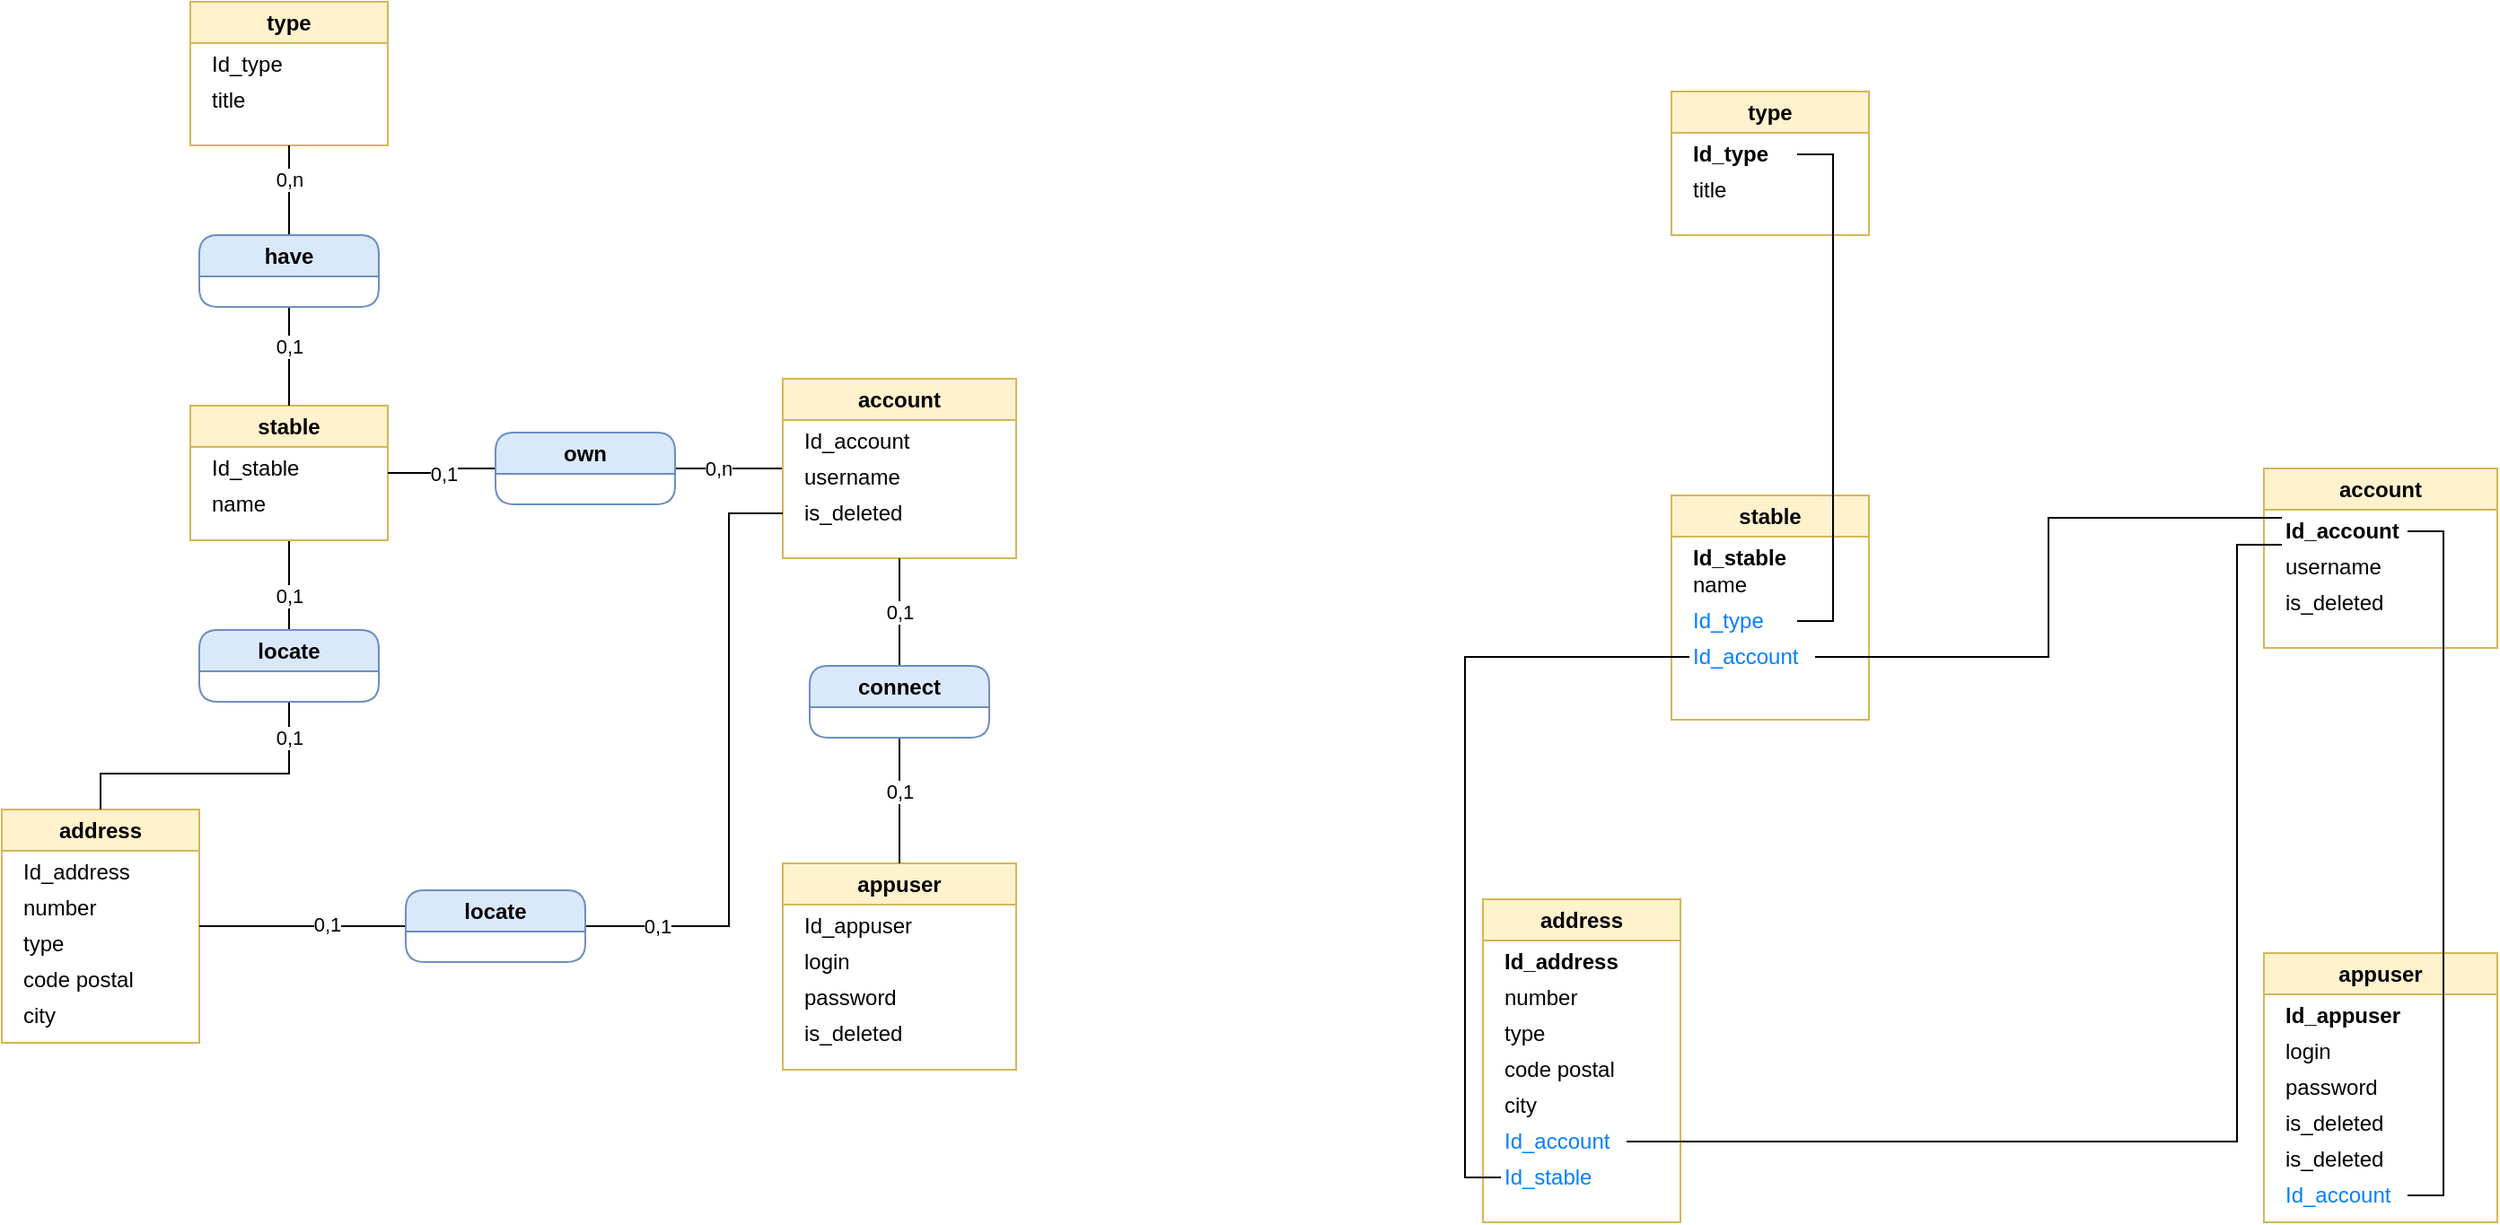 <mxfile version="20.6.0" type="github">
  <diagram id="t5-h7MMGXvX7lH2J9NL8" name="Page-1">
    <mxGraphModel dx="1926" dy="1104" grid="1" gridSize="10" guides="1" tooltips="1" connect="1" arrows="1" fold="1" page="1" pageScale="1" pageWidth="850" pageHeight="1100" math="0" shadow="0">
      <root>
        <mxCell id="0" />
        <mxCell id="1" parent="0" />
        <mxCell id="FpZ4pMG53id_TzNfhulm-1" value="appuser" style="swimlane;whiteSpace=wrap;html=1;fillColor=#fff2cc;strokeColor=#d6b656;" vertex="1" parent="1">
          <mxGeometry x="590" y="510" width="130" height="115" as="geometry" />
        </mxCell>
        <mxCell id="FpZ4pMG53id_TzNfhulm-2" value="Id_appuser" style="text;html=1;strokeColor=none;fillColor=none;align=left;verticalAlign=middle;whiteSpace=wrap;rounded=0;" vertex="1" parent="FpZ4pMG53id_TzNfhulm-1">
          <mxGeometry x="10" y="20" width="60" height="30" as="geometry" />
        </mxCell>
        <mxCell id="FpZ4pMG53id_TzNfhulm-6" value="login" style="text;html=1;strokeColor=none;fillColor=none;align=left;verticalAlign=middle;whiteSpace=wrap;rounded=0;" vertex="1" parent="FpZ4pMG53id_TzNfhulm-1">
          <mxGeometry x="10" y="40" width="60" height="30" as="geometry" />
        </mxCell>
        <mxCell id="FpZ4pMG53id_TzNfhulm-7" value="password" style="text;html=1;strokeColor=none;fillColor=none;align=left;verticalAlign=middle;whiteSpace=wrap;rounded=0;" vertex="1" parent="FpZ4pMG53id_TzNfhulm-1">
          <mxGeometry x="10" y="60" width="60" height="30" as="geometry" />
        </mxCell>
        <mxCell id="FpZ4pMG53id_TzNfhulm-9" value="is_deleted" style="text;html=1;strokeColor=none;fillColor=none;align=left;verticalAlign=middle;whiteSpace=wrap;rounded=0;" vertex="1" parent="FpZ4pMG53id_TzNfhulm-1">
          <mxGeometry x="10" y="80" width="60" height="30" as="geometry" />
        </mxCell>
        <mxCell id="FpZ4pMG53id_TzNfhulm-49" style="edgeStyle=orthogonalEdgeStyle;rounded=0;orthogonalLoop=1;jettySize=auto;html=1;exitX=0;exitY=0.5;exitDx=0;exitDy=0;entryX=1;entryY=0.5;entryDx=0;entryDy=0;endArrow=none;endFill=0;" edge="1" parent="1" source="FpZ4pMG53id_TzNfhulm-8" target="FpZ4pMG53id_TzNfhulm-48">
          <mxGeometry relative="1" as="geometry">
            <Array as="points">
              <mxPoint x="560" y="290" />
              <mxPoint x="560" y="290" />
            </Array>
          </mxGeometry>
        </mxCell>
        <mxCell id="FpZ4pMG53id_TzNfhulm-51" value="0,n" style="edgeLabel;html=1;align=center;verticalAlign=middle;resizable=0;points=[];" vertex="1" connectable="0" parent="FpZ4pMG53id_TzNfhulm-49">
          <mxGeometry x="0.193" relative="1" as="geometry">
            <mxPoint as="offset" />
          </mxGeometry>
        </mxCell>
        <mxCell id="FpZ4pMG53id_TzNfhulm-8" value="account" style="swimlane;whiteSpace=wrap;html=1;fillColor=#fff2cc;strokeColor=#d6b656;" vertex="1" parent="1">
          <mxGeometry x="590" y="240" width="130" height="100" as="geometry" />
        </mxCell>
        <mxCell id="FpZ4pMG53id_TzNfhulm-10" value="Id_account" style="text;html=1;strokeColor=none;fillColor=none;align=left;verticalAlign=middle;whiteSpace=wrap;rounded=0;" vertex="1" parent="FpZ4pMG53id_TzNfhulm-8">
          <mxGeometry x="10" y="20" width="60" height="30" as="geometry" />
        </mxCell>
        <mxCell id="FpZ4pMG53id_TzNfhulm-11" value="username" style="text;html=1;strokeColor=none;fillColor=none;align=left;verticalAlign=middle;whiteSpace=wrap;rounded=0;" vertex="1" parent="FpZ4pMG53id_TzNfhulm-8">
          <mxGeometry x="10" y="40" width="60" height="30" as="geometry" />
        </mxCell>
        <mxCell id="FpZ4pMG53id_TzNfhulm-13" value="is_deleted" style="text;html=1;strokeColor=none;fillColor=none;align=left;verticalAlign=middle;whiteSpace=wrap;rounded=0;" vertex="1" parent="FpZ4pMG53id_TzNfhulm-8">
          <mxGeometry x="10" y="60" width="60" height="30" as="geometry" />
        </mxCell>
        <mxCell id="FpZ4pMG53id_TzNfhulm-63" style="edgeStyle=orthogonalEdgeStyle;rounded=0;orthogonalLoop=1;jettySize=auto;html=1;exitX=0.5;exitY=1;exitDx=0;exitDy=0;entryX=0.5;entryY=0;entryDx=0;entryDy=0;endArrow=none;endFill=0;" edge="1" parent="1" source="FpZ4pMG53id_TzNfhulm-14" target="FpZ4pMG53id_TzNfhulm-62">
          <mxGeometry relative="1" as="geometry">
            <Array as="points">
              <mxPoint x="315" y="350" />
              <mxPoint x="315" y="350" />
            </Array>
          </mxGeometry>
        </mxCell>
        <mxCell id="FpZ4pMG53id_TzNfhulm-71" value="0,1" style="edgeLabel;html=1;align=center;verticalAlign=middle;resizable=0;points=[];" vertex="1" connectable="0" parent="FpZ4pMG53id_TzNfhulm-63">
          <mxGeometry x="0.233" relative="1" as="geometry">
            <mxPoint as="offset" />
          </mxGeometry>
        </mxCell>
        <mxCell id="FpZ4pMG53id_TzNfhulm-14" value="stable" style="swimlane;whiteSpace=wrap;html=1;fillColor=#fff2cc;strokeColor=#d6b656;" vertex="1" parent="1">
          <mxGeometry x="260" y="255" width="110" height="75" as="geometry" />
        </mxCell>
        <mxCell id="FpZ4pMG53id_TzNfhulm-15" value="Id_stable" style="text;html=1;strokeColor=none;fillColor=none;align=left;verticalAlign=middle;whiteSpace=wrap;rounded=0;" vertex="1" parent="FpZ4pMG53id_TzNfhulm-14">
          <mxGeometry x="10" y="20" width="60" height="30" as="geometry" />
        </mxCell>
        <mxCell id="FpZ4pMG53id_TzNfhulm-19" value="name" style="text;html=1;strokeColor=none;fillColor=none;align=left;verticalAlign=middle;whiteSpace=wrap;rounded=0;" vertex="1" parent="FpZ4pMG53id_TzNfhulm-14">
          <mxGeometry x="10" y="40" width="60" height="30" as="geometry" />
        </mxCell>
        <mxCell id="FpZ4pMG53id_TzNfhulm-16" value="type" style="swimlane;whiteSpace=wrap;html=1;fillColor=#fff2cc;strokeColor=#d6b656;" vertex="1" parent="1">
          <mxGeometry x="260" y="30" width="110" height="80" as="geometry" />
        </mxCell>
        <mxCell id="FpZ4pMG53id_TzNfhulm-17" value="Id_type" style="text;html=1;strokeColor=none;fillColor=none;align=left;verticalAlign=middle;whiteSpace=wrap;rounded=0;" vertex="1" parent="FpZ4pMG53id_TzNfhulm-16">
          <mxGeometry x="10" y="20" width="60" height="30" as="geometry" />
        </mxCell>
        <mxCell id="FpZ4pMG53id_TzNfhulm-20" value="title" style="text;html=1;strokeColor=none;fillColor=none;align=left;verticalAlign=middle;whiteSpace=wrap;rounded=0;" vertex="1" parent="FpZ4pMG53id_TzNfhulm-16">
          <mxGeometry x="10" y="40" width="60" height="30" as="geometry" />
        </mxCell>
        <mxCell id="FpZ4pMG53id_TzNfhulm-21" value="address" style="swimlane;whiteSpace=wrap;html=1;fillColor=#fff2cc;strokeColor=#d6b656;" vertex="1" parent="1">
          <mxGeometry x="155" y="480" width="110" height="130" as="geometry" />
        </mxCell>
        <mxCell id="FpZ4pMG53id_TzNfhulm-22" value="Id_address" style="text;html=1;strokeColor=none;fillColor=none;align=left;verticalAlign=middle;whiteSpace=wrap;rounded=0;" vertex="1" parent="FpZ4pMG53id_TzNfhulm-21">
          <mxGeometry x="10" y="20" width="60" height="30" as="geometry" />
        </mxCell>
        <mxCell id="FpZ4pMG53id_TzNfhulm-23" value="number" style="text;html=1;strokeColor=none;fillColor=none;align=left;verticalAlign=middle;whiteSpace=wrap;rounded=0;" vertex="1" parent="FpZ4pMG53id_TzNfhulm-21">
          <mxGeometry x="10" y="40" width="60" height="30" as="geometry" />
        </mxCell>
        <mxCell id="FpZ4pMG53id_TzNfhulm-24" value="type" style="text;html=1;strokeColor=none;fillColor=none;align=left;verticalAlign=middle;whiteSpace=wrap;rounded=0;" vertex="1" parent="FpZ4pMG53id_TzNfhulm-21">
          <mxGeometry x="10" y="60" width="60" height="30" as="geometry" />
        </mxCell>
        <mxCell id="FpZ4pMG53id_TzNfhulm-25" value="code postal" style="text;html=1;strokeColor=none;fillColor=none;align=left;verticalAlign=middle;whiteSpace=wrap;rounded=0;" vertex="1" parent="FpZ4pMG53id_TzNfhulm-21">
          <mxGeometry x="10" y="80" width="70" height="30" as="geometry" />
        </mxCell>
        <mxCell id="FpZ4pMG53id_TzNfhulm-26" value="city" style="text;html=1;strokeColor=none;fillColor=none;align=left;verticalAlign=middle;whiteSpace=wrap;rounded=0;" vertex="1" parent="FpZ4pMG53id_TzNfhulm-21">
          <mxGeometry x="10" y="100" width="70" height="30" as="geometry" />
        </mxCell>
        <mxCell id="FpZ4pMG53id_TzNfhulm-41" style="edgeStyle=orthogonalEdgeStyle;rounded=0;orthogonalLoop=1;jettySize=auto;html=1;exitX=0.5;exitY=1;exitDx=0;exitDy=0;entryX=0.5;entryY=0;entryDx=0;entryDy=0;endArrow=none;endFill=0;" edge="1" parent="1" source="FpZ4pMG53id_TzNfhulm-36" target="FpZ4pMG53id_TzNfhulm-1">
          <mxGeometry relative="1" as="geometry" />
        </mxCell>
        <mxCell id="FpZ4pMG53id_TzNfhulm-45" value="0,1" style="edgeLabel;html=1;align=center;verticalAlign=middle;resizable=0;points=[];" vertex="1" connectable="0" parent="FpZ4pMG53id_TzNfhulm-41">
          <mxGeometry x="-0.238" y="2" relative="1" as="geometry">
            <mxPoint x="-2" y="3" as="offset" />
          </mxGeometry>
        </mxCell>
        <mxCell id="FpZ4pMG53id_TzNfhulm-44" style="edgeStyle=orthogonalEdgeStyle;rounded=0;orthogonalLoop=1;jettySize=auto;html=1;exitX=0.5;exitY=0;exitDx=0;exitDy=0;entryX=0.5;entryY=1;entryDx=0;entryDy=0;endArrow=none;endFill=0;" edge="1" parent="1" source="FpZ4pMG53id_TzNfhulm-36" target="FpZ4pMG53id_TzNfhulm-8">
          <mxGeometry relative="1" as="geometry" />
        </mxCell>
        <mxCell id="FpZ4pMG53id_TzNfhulm-46" value="0,1" style="edgeLabel;html=1;align=center;verticalAlign=middle;resizable=0;points=[];" vertex="1" connectable="0" parent="FpZ4pMG53id_TzNfhulm-44">
          <mxGeometry x="0.249" y="-3" relative="1" as="geometry">
            <mxPoint x="-3" y="7" as="offset" />
          </mxGeometry>
        </mxCell>
        <mxCell id="FpZ4pMG53id_TzNfhulm-36" value="connect" style="swimlane;whiteSpace=wrap;html=1;fillColor=#dae8fc;strokeColor=#6c8ebf;rounded=1;" vertex="1" parent="1">
          <mxGeometry x="605" y="400" width="100" height="40" as="geometry" />
        </mxCell>
        <mxCell id="FpZ4pMG53id_TzNfhulm-50" style="edgeStyle=orthogonalEdgeStyle;rounded=0;orthogonalLoop=1;jettySize=auto;html=1;exitX=0;exitY=0.5;exitDx=0;exitDy=0;entryX=1;entryY=0.5;entryDx=0;entryDy=0;endArrow=none;endFill=0;" edge="1" parent="1" source="FpZ4pMG53id_TzNfhulm-48" target="FpZ4pMG53id_TzNfhulm-14">
          <mxGeometry relative="1" as="geometry" />
        </mxCell>
        <mxCell id="FpZ4pMG53id_TzNfhulm-52" value="0,1" style="edgeLabel;html=1;align=center;verticalAlign=middle;resizable=0;points=[];" vertex="1" connectable="0" parent="FpZ4pMG53id_TzNfhulm-50">
          <mxGeometry x="0.162" y="-1" relative="1" as="geometry">
            <mxPoint x="5" y="1" as="offset" />
          </mxGeometry>
        </mxCell>
        <mxCell id="FpZ4pMG53id_TzNfhulm-48" value="own" style="swimlane;whiteSpace=wrap;html=1;fillColor=#dae8fc;strokeColor=#6c8ebf;rounded=1;" vertex="1" parent="1">
          <mxGeometry x="430" y="270" width="100" height="40" as="geometry" />
        </mxCell>
        <mxCell id="FpZ4pMG53id_TzNfhulm-54" style="edgeStyle=orthogonalEdgeStyle;rounded=0;orthogonalLoop=1;jettySize=auto;html=1;exitX=0.5;exitY=1;exitDx=0;exitDy=0;entryX=0.5;entryY=0;entryDx=0;entryDy=0;endArrow=none;endFill=0;" edge="1" parent="1" source="FpZ4pMG53id_TzNfhulm-53" target="FpZ4pMG53id_TzNfhulm-14">
          <mxGeometry relative="1" as="geometry" />
        </mxCell>
        <mxCell id="FpZ4pMG53id_TzNfhulm-59" value="0,1" style="edgeLabel;html=1;align=center;verticalAlign=middle;resizable=0;points=[];" vertex="1" connectable="0" parent="FpZ4pMG53id_TzNfhulm-54">
          <mxGeometry x="-0.21" relative="1" as="geometry">
            <mxPoint as="offset" />
          </mxGeometry>
        </mxCell>
        <mxCell id="FpZ4pMG53id_TzNfhulm-57" style="edgeStyle=orthogonalEdgeStyle;rounded=0;orthogonalLoop=1;jettySize=auto;html=1;exitX=0.5;exitY=0;exitDx=0;exitDy=0;entryX=0.5;entryY=1;entryDx=0;entryDy=0;endArrow=none;endFill=0;" edge="1" parent="1" source="FpZ4pMG53id_TzNfhulm-53" target="FpZ4pMG53id_TzNfhulm-16">
          <mxGeometry relative="1" as="geometry" />
        </mxCell>
        <mxCell id="FpZ4pMG53id_TzNfhulm-58" value="0,n" style="edgeLabel;html=1;align=center;verticalAlign=middle;resizable=0;points=[];" vertex="1" connectable="0" parent="FpZ4pMG53id_TzNfhulm-57">
          <mxGeometry x="0.234" relative="1" as="geometry">
            <mxPoint as="offset" />
          </mxGeometry>
        </mxCell>
        <mxCell id="FpZ4pMG53id_TzNfhulm-53" value="have" style="swimlane;whiteSpace=wrap;html=1;fillColor=#dae8fc;strokeColor=#6c8ebf;rounded=1;" vertex="1" parent="1">
          <mxGeometry x="265" y="160" width="100" height="40" as="geometry" />
        </mxCell>
        <mxCell id="FpZ4pMG53id_TzNfhulm-65" style="edgeStyle=orthogonalEdgeStyle;rounded=0;orthogonalLoop=1;jettySize=auto;html=1;exitX=0;exitY=0.5;exitDx=0;exitDy=0;entryX=1;entryY=0.5;entryDx=0;entryDy=0;endArrow=none;endFill=0;" edge="1" parent="1" source="FpZ4pMG53id_TzNfhulm-61" target="FpZ4pMG53id_TzNfhulm-21">
          <mxGeometry relative="1" as="geometry">
            <Array as="points">
              <mxPoint x="320" y="545" />
              <mxPoint x="320" y="545" />
            </Array>
          </mxGeometry>
        </mxCell>
        <mxCell id="FpZ4pMG53id_TzNfhulm-68" value="0,1" style="edgeLabel;html=1;align=center;verticalAlign=middle;resizable=0;points=[];" vertex="1" connectable="0" parent="FpZ4pMG53id_TzNfhulm-65">
          <mxGeometry x="-0.238" y="-1" relative="1" as="geometry">
            <mxPoint as="offset" />
          </mxGeometry>
        </mxCell>
        <mxCell id="FpZ4pMG53id_TzNfhulm-66" style="edgeStyle=orthogonalEdgeStyle;rounded=0;orthogonalLoop=1;jettySize=auto;html=1;exitX=1;exitY=0.5;exitDx=0;exitDy=0;entryX=0;entryY=0.75;entryDx=0;entryDy=0;endArrow=none;endFill=0;" edge="1" parent="1" source="FpZ4pMG53id_TzNfhulm-61" target="FpZ4pMG53id_TzNfhulm-8">
          <mxGeometry relative="1" as="geometry">
            <Array as="points">
              <mxPoint x="560" y="545" />
              <mxPoint x="560" y="315" />
            </Array>
          </mxGeometry>
        </mxCell>
        <mxCell id="FpZ4pMG53id_TzNfhulm-67" value="0,1" style="edgeLabel;html=1;align=center;verticalAlign=middle;resizable=0;points=[];" vertex="1" connectable="0" parent="FpZ4pMG53id_TzNfhulm-66">
          <mxGeometry x="-0.831" y="-3" relative="1" as="geometry">
            <mxPoint x="11" y="-3" as="offset" />
          </mxGeometry>
        </mxCell>
        <mxCell id="FpZ4pMG53id_TzNfhulm-61" value="locate" style="swimlane;whiteSpace=wrap;html=1;fillColor=#dae8fc;strokeColor=#6c8ebf;rounded=1;" vertex="1" parent="1">
          <mxGeometry x="380" y="525" width="100" height="40" as="geometry" />
        </mxCell>
        <mxCell id="FpZ4pMG53id_TzNfhulm-64" style="edgeStyle=orthogonalEdgeStyle;rounded=0;orthogonalLoop=1;jettySize=auto;html=1;exitX=0.5;exitY=1;exitDx=0;exitDy=0;entryX=0.5;entryY=0;entryDx=0;entryDy=0;endArrow=none;endFill=0;" edge="1" parent="1" source="FpZ4pMG53id_TzNfhulm-62" target="FpZ4pMG53id_TzNfhulm-21">
          <mxGeometry relative="1" as="geometry">
            <Array as="points">
              <mxPoint x="315" y="460" />
              <mxPoint x="210" y="460" />
            </Array>
          </mxGeometry>
        </mxCell>
        <mxCell id="FpZ4pMG53id_TzNfhulm-69" value="0,1" style="edgeLabel;html=1;align=center;verticalAlign=middle;resizable=0;points=[];" vertex="1" connectable="0" parent="FpZ4pMG53id_TzNfhulm-64">
          <mxGeometry x="-0.624" relative="1" as="geometry">
            <mxPoint y="-11" as="offset" />
          </mxGeometry>
        </mxCell>
        <mxCell id="FpZ4pMG53id_TzNfhulm-62" value="locate" style="swimlane;whiteSpace=wrap;html=1;fillColor=#dae8fc;strokeColor=#6c8ebf;rounded=1;" vertex="1" parent="1">
          <mxGeometry x="265" y="380" width="100" height="40" as="geometry" />
        </mxCell>
        <mxCell id="FpZ4pMG53id_TzNfhulm-116" value="appuser" style="swimlane;whiteSpace=wrap;html=1;fillColor=#fff2cc;strokeColor=#d6b656;" vertex="1" parent="1">
          <mxGeometry x="1415" y="560" width="130" height="150" as="geometry" />
        </mxCell>
        <mxCell id="FpZ4pMG53id_TzNfhulm-117" value="Id_appuser" style="text;html=1;strokeColor=none;fillColor=none;align=left;verticalAlign=middle;whiteSpace=wrap;rounded=0;fontStyle=1" vertex="1" parent="FpZ4pMG53id_TzNfhulm-116">
          <mxGeometry x="10" y="20" width="60" height="30" as="geometry" />
        </mxCell>
        <mxCell id="FpZ4pMG53id_TzNfhulm-118" value="login" style="text;html=1;strokeColor=none;fillColor=none;align=left;verticalAlign=middle;whiteSpace=wrap;rounded=0;" vertex="1" parent="FpZ4pMG53id_TzNfhulm-116">
          <mxGeometry x="10" y="40" width="60" height="30" as="geometry" />
        </mxCell>
        <mxCell id="FpZ4pMG53id_TzNfhulm-119" value="password" style="text;html=1;strokeColor=none;fillColor=none;align=left;verticalAlign=middle;whiteSpace=wrap;rounded=0;" vertex="1" parent="FpZ4pMG53id_TzNfhulm-116">
          <mxGeometry x="10" y="60" width="60" height="30" as="geometry" />
        </mxCell>
        <mxCell id="FpZ4pMG53id_TzNfhulm-120" value="is_deleted" style="text;html=1;strokeColor=none;fillColor=none;align=left;verticalAlign=middle;whiteSpace=wrap;rounded=0;" vertex="1" parent="FpZ4pMG53id_TzNfhulm-116">
          <mxGeometry x="10" y="80" width="60" height="30" as="geometry" />
        </mxCell>
        <mxCell id="FpZ4pMG53id_TzNfhulm-162" value="is_deleted" style="text;html=1;strokeColor=none;fillColor=none;align=left;verticalAlign=middle;whiteSpace=wrap;rounded=0;" vertex="1" parent="FpZ4pMG53id_TzNfhulm-116">
          <mxGeometry x="10" y="100" width="60" height="30" as="geometry" />
        </mxCell>
        <mxCell id="FpZ4pMG53id_TzNfhulm-163" value="Id_account" style="text;html=1;strokeColor=none;fillColor=none;align=left;verticalAlign=middle;whiteSpace=wrap;rounded=0;fontStyle=0;fontColor=#007FFF;" vertex="1" parent="FpZ4pMG53id_TzNfhulm-116">
          <mxGeometry x="10" y="120" width="70" height="30" as="geometry" />
        </mxCell>
        <mxCell id="FpZ4pMG53id_TzNfhulm-123" value="account" style="swimlane;whiteSpace=wrap;html=1;fillColor=#fff2cc;strokeColor=#d6b656;" vertex="1" parent="1">
          <mxGeometry x="1415" y="290" width="130" height="100" as="geometry" />
        </mxCell>
        <mxCell id="FpZ4pMG53id_TzNfhulm-124" value="Id_account" style="text;html=1;align=left;verticalAlign=middle;whiteSpace=wrap;rounded=0;fontStyle=1" vertex="1" parent="FpZ4pMG53id_TzNfhulm-123">
          <mxGeometry x="10" y="20" width="70" height="30" as="geometry" />
        </mxCell>
        <mxCell id="FpZ4pMG53id_TzNfhulm-125" value="username" style="text;html=1;strokeColor=none;fillColor=none;align=left;verticalAlign=middle;whiteSpace=wrap;rounded=0;" vertex="1" parent="FpZ4pMG53id_TzNfhulm-123">
          <mxGeometry x="10" y="40" width="60" height="30" as="geometry" />
        </mxCell>
        <mxCell id="FpZ4pMG53id_TzNfhulm-126" value="is_deleted" style="text;html=1;strokeColor=none;fillColor=none;align=left;verticalAlign=middle;whiteSpace=wrap;rounded=0;" vertex="1" parent="FpZ4pMG53id_TzNfhulm-123">
          <mxGeometry x="10" y="60" width="60" height="30" as="geometry" />
        </mxCell>
        <mxCell id="FpZ4pMG53id_TzNfhulm-129" value="stable" style="swimlane;whiteSpace=wrap;html=1;fillColor=#fff2cc;strokeColor=#d6b656;" vertex="1" parent="1">
          <mxGeometry x="1085" y="305" width="110" height="125" as="geometry" />
        </mxCell>
        <mxCell id="FpZ4pMG53id_TzNfhulm-130" value="Id_stable" style="text;html=1;strokeColor=none;fillColor=none;align=left;verticalAlign=middle;whiteSpace=wrap;rounded=0;fontStyle=1" vertex="1" parent="FpZ4pMG53id_TzNfhulm-129">
          <mxGeometry x="10" y="20" width="60" height="30" as="geometry" />
        </mxCell>
        <mxCell id="FpZ4pMG53id_TzNfhulm-131" value="name" style="text;html=1;strokeColor=none;fillColor=none;align=left;verticalAlign=middle;whiteSpace=wrap;rounded=0;" vertex="1" parent="FpZ4pMG53id_TzNfhulm-129">
          <mxGeometry x="10" y="40" width="60" height="20" as="geometry" />
        </mxCell>
        <mxCell id="FpZ4pMG53id_TzNfhulm-168" value="Id_account" style="text;html=1;strokeColor=none;fillColor=none;align=left;verticalAlign=middle;whiteSpace=wrap;rounded=0;fontStyle=0;fontColor=#007FFF;" vertex="1" parent="FpZ4pMG53id_TzNfhulm-129">
          <mxGeometry x="10" y="75" width="70" height="30" as="geometry" />
        </mxCell>
        <mxCell id="FpZ4pMG53id_TzNfhulm-173" value="Id_type" style="text;html=1;strokeColor=none;fillColor=none;align=left;verticalAlign=middle;whiteSpace=wrap;rounded=0;fontStyle=0;fontColor=#007FFF;" vertex="1" parent="FpZ4pMG53id_TzNfhulm-129">
          <mxGeometry x="10" y="55" width="60" height="30" as="geometry" />
        </mxCell>
        <mxCell id="FpZ4pMG53id_TzNfhulm-132" value="type" style="swimlane;whiteSpace=wrap;html=1;fillColor=#fff2cc;strokeColor=#d6b656;" vertex="1" parent="1">
          <mxGeometry x="1085" y="80" width="110" height="80" as="geometry" />
        </mxCell>
        <mxCell id="FpZ4pMG53id_TzNfhulm-133" value="Id_type" style="text;html=1;strokeColor=none;fillColor=none;align=left;verticalAlign=middle;whiteSpace=wrap;rounded=0;fontStyle=1" vertex="1" parent="FpZ4pMG53id_TzNfhulm-132">
          <mxGeometry x="10" y="20" width="60" height="30" as="geometry" />
        </mxCell>
        <mxCell id="FpZ4pMG53id_TzNfhulm-134" value="title" style="text;html=1;strokeColor=none;fillColor=none;align=left;verticalAlign=middle;whiteSpace=wrap;rounded=0;" vertex="1" parent="FpZ4pMG53id_TzNfhulm-132">
          <mxGeometry x="10" y="40" width="60" height="30" as="geometry" />
        </mxCell>
        <mxCell id="FpZ4pMG53id_TzNfhulm-135" value="address" style="swimlane;whiteSpace=wrap;html=1;fillColor=#fff2cc;strokeColor=#d6b656;" vertex="1" parent="1">
          <mxGeometry x="980" y="530" width="110" height="180" as="geometry" />
        </mxCell>
        <mxCell id="FpZ4pMG53id_TzNfhulm-136" value="Id_address" style="text;html=1;strokeColor=none;fillColor=none;align=left;verticalAlign=middle;whiteSpace=wrap;rounded=0;fontStyle=1" vertex="1" parent="FpZ4pMG53id_TzNfhulm-135">
          <mxGeometry x="10" y="20" width="60" height="30" as="geometry" />
        </mxCell>
        <mxCell id="FpZ4pMG53id_TzNfhulm-137" value="number" style="text;html=1;strokeColor=none;fillColor=none;align=left;verticalAlign=middle;whiteSpace=wrap;rounded=0;" vertex="1" parent="FpZ4pMG53id_TzNfhulm-135">
          <mxGeometry x="10" y="40" width="60" height="30" as="geometry" />
        </mxCell>
        <mxCell id="FpZ4pMG53id_TzNfhulm-138" value="type" style="text;html=1;strokeColor=none;fillColor=none;align=left;verticalAlign=middle;whiteSpace=wrap;rounded=0;" vertex="1" parent="FpZ4pMG53id_TzNfhulm-135">
          <mxGeometry x="10" y="60" width="60" height="30" as="geometry" />
        </mxCell>
        <mxCell id="FpZ4pMG53id_TzNfhulm-139" value="code postal" style="text;html=1;strokeColor=none;fillColor=none;align=left;verticalAlign=middle;whiteSpace=wrap;rounded=0;" vertex="1" parent="FpZ4pMG53id_TzNfhulm-135">
          <mxGeometry x="10" y="80" width="70" height="30" as="geometry" />
        </mxCell>
        <mxCell id="FpZ4pMG53id_TzNfhulm-140" value="city" style="text;html=1;strokeColor=none;fillColor=none;align=left;verticalAlign=middle;whiteSpace=wrap;rounded=0;" vertex="1" parent="FpZ4pMG53id_TzNfhulm-135">
          <mxGeometry x="10" y="100" width="70" height="30" as="geometry" />
        </mxCell>
        <mxCell id="FpZ4pMG53id_TzNfhulm-165" value="Id_account" style="text;html=1;strokeColor=none;fillColor=none;align=left;verticalAlign=middle;whiteSpace=wrap;rounded=0;fontStyle=0;fontColor=#007FFF;" vertex="1" parent="FpZ4pMG53id_TzNfhulm-135">
          <mxGeometry x="10" y="120" width="70" height="30" as="geometry" />
        </mxCell>
        <mxCell id="FpZ4pMG53id_TzNfhulm-171" value="Id_stable" style="text;html=1;strokeColor=none;fillColor=none;align=left;verticalAlign=middle;whiteSpace=wrap;rounded=0;fontStyle=0;fontColor=#007FFF;" vertex="1" parent="FpZ4pMG53id_TzNfhulm-135">
          <mxGeometry x="10" y="140" width="60" height="30" as="geometry" />
        </mxCell>
        <mxCell id="FpZ4pMG53id_TzNfhulm-164" style="edgeStyle=orthogonalEdgeStyle;rounded=0;orthogonalLoop=1;jettySize=auto;html=1;exitX=1;exitY=0.5;exitDx=0;exitDy=0;entryX=1;entryY=0.5;entryDx=0;entryDy=0;fontColor=#007FFF;endArrow=none;endFill=0;" edge="1" parent="1" source="FpZ4pMG53id_TzNfhulm-163" target="FpZ4pMG53id_TzNfhulm-124">
          <mxGeometry relative="1" as="geometry" />
        </mxCell>
        <mxCell id="FpZ4pMG53id_TzNfhulm-169" style="edgeStyle=orthogonalEdgeStyle;rounded=0;orthogonalLoop=1;jettySize=auto;html=1;exitX=1;exitY=0.5;exitDx=0;exitDy=0;entryX=0;entryY=0.25;entryDx=0;entryDy=0;fontColor=#007FFF;endArrow=none;endFill=0;" edge="1" parent="1" source="FpZ4pMG53id_TzNfhulm-168" target="FpZ4pMG53id_TzNfhulm-124">
          <mxGeometry relative="1" as="geometry" />
        </mxCell>
        <mxCell id="FpZ4pMG53id_TzNfhulm-170" style="edgeStyle=orthogonalEdgeStyle;rounded=0;orthogonalLoop=1;jettySize=auto;html=1;exitX=1;exitY=0.5;exitDx=0;exitDy=0;entryX=0;entryY=0.75;entryDx=0;entryDy=0;fontColor=#007FFF;endArrow=none;endFill=0;" edge="1" parent="1" source="FpZ4pMG53id_TzNfhulm-165" target="FpZ4pMG53id_TzNfhulm-124">
          <mxGeometry relative="1" as="geometry">
            <Array as="points">
              <mxPoint x="1400" y="665" />
              <mxPoint x="1400" y="333" />
            </Array>
          </mxGeometry>
        </mxCell>
        <mxCell id="FpZ4pMG53id_TzNfhulm-172" style="edgeStyle=orthogonalEdgeStyle;rounded=0;orthogonalLoop=1;jettySize=auto;html=1;exitX=0;exitY=0.5;exitDx=0;exitDy=0;entryX=0;entryY=0.5;entryDx=0;entryDy=0;fontColor=#007FFF;endArrow=none;endFill=0;" edge="1" parent="1" source="FpZ4pMG53id_TzNfhulm-171" target="FpZ4pMG53id_TzNfhulm-168">
          <mxGeometry relative="1" as="geometry" />
        </mxCell>
        <mxCell id="FpZ4pMG53id_TzNfhulm-174" style="edgeStyle=orthogonalEdgeStyle;rounded=0;orthogonalLoop=1;jettySize=auto;html=1;exitX=1;exitY=0.5;exitDx=0;exitDy=0;entryX=1;entryY=0.5;entryDx=0;entryDy=0;fontColor=#007FFF;endArrow=none;endFill=0;" edge="1" parent="1" source="FpZ4pMG53id_TzNfhulm-173" target="FpZ4pMG53id_TzNfhulm-133">
          <mxGeometry relative="1" as="geometry" />
        </mxCell>
      </root>
    </mxGraphModel>
  </diagram>
</mxfile>
